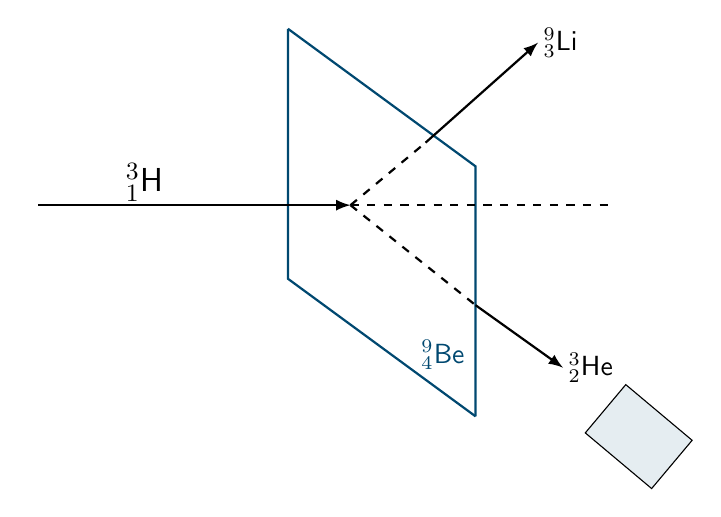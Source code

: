 \tikzset{%
  >=latex, % option for nice arrows
  inner sep=0pt,%
  outer sep=2pt,%
  mark coordinate/.style={inner sep=0pt,outer sep=0pt,minimum size=3pt,
    fill=black,circle}%
}
\begin{tikzpicture}[y=-1cm]
  \sf
  \definecolor{red}{RGB}{221,42,43}
  \definecolor{green}{RGB}{132,184,24}
  \definecolor{blue}{RGB}{0,72,112}
  \definecolor{orange}{RGB}{192,128,64}
  \definecolor{gray}{RGB}{107,108,110}


  \draw[thick,blue] (3.2,22.993) -- (3.2,26.168) -- (5.582,27.915);
  \draw[thick,blue] (5.582,27.915) -- (5.582,24.74) -- (3.2,22.993);
  \path (4.823,27.238) node[text=blue,anchor=base west] {$^9_4$Be};

  \begin{scope}[yshift=-5pt]
    \draw[thick,black,dashed] (3.994,25.057) -- (5.582,26.327);
    \draw[thick,black,->] (5.582,26.327) -- (6.693,27.121) node[right] {$^3_2$He};
    \draw[thick,black,dashed] (3.994,25.057) -- (7.328,25.057);
    \draw[thick,black,->] (0.025,25.057) -- (3.994,25.057);
    \draw[thick,black,dashed] (3.994,25.057) -- (4.947,24.263);
    \draw[thick,black,->] (4.947,24.263) -- (6.375,22.993) node[right] {$^9_3$Li};

    %% \begin{scope}[rotate=45]
      \draw[fill=blue!10, rotate around={-40:(6,27)}, xshift=50pt, yshift=0pt] (5.6,26.3) rectangle (6.7,27.1);
    %% \end{scope}
    \path (1.072,24.881) node[text=black,anchor=base west] {\fontsize{13.0}{15.6}\selectfont{}$^3_1$H};
  \end{scope}

\end{tikzpicture}%

%% Configure (x)emacs for this file ...
%% Local Variables:
%% mode: latex
%% End:

